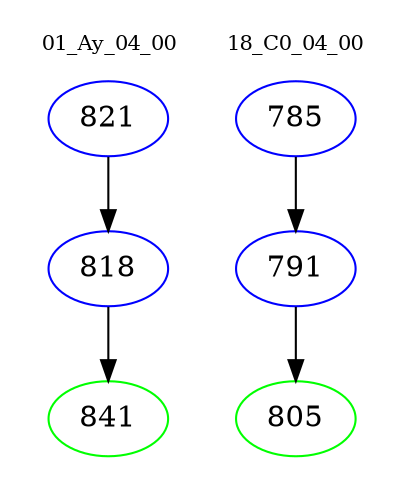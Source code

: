 digraph{
subgraph cluster_0 {
color = white
label = "01_Ay_04_00";
fontsize=10;
T0_821 [label="821", color="blue"]
T0_821 -> T0_818 [color="black"]
T0_818 [label="818", color="blue"]
T0_818 -> T0_841 [color="black"]
T0_841 [label="841", color="green"]
}
subgraph cluster_1 {
color = white
label = "18_C0_04_00";
fontsize=10;
T1_785 [label="785", color="blue"]
T1_785 -> T1_791 [color="black"]
T1_791 [label="791", color="blue"]
T1_791 -> T1_805 [color="black"]
T1_805 [label="805", color="green"]
}
}
